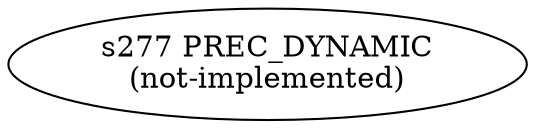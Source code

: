 
  digraph labeled_statement {
  
    rankdir=LR;
  
    s277 [label="s277 PREC_DYNAMIC\n(not-implemented)"];
  
  }
  